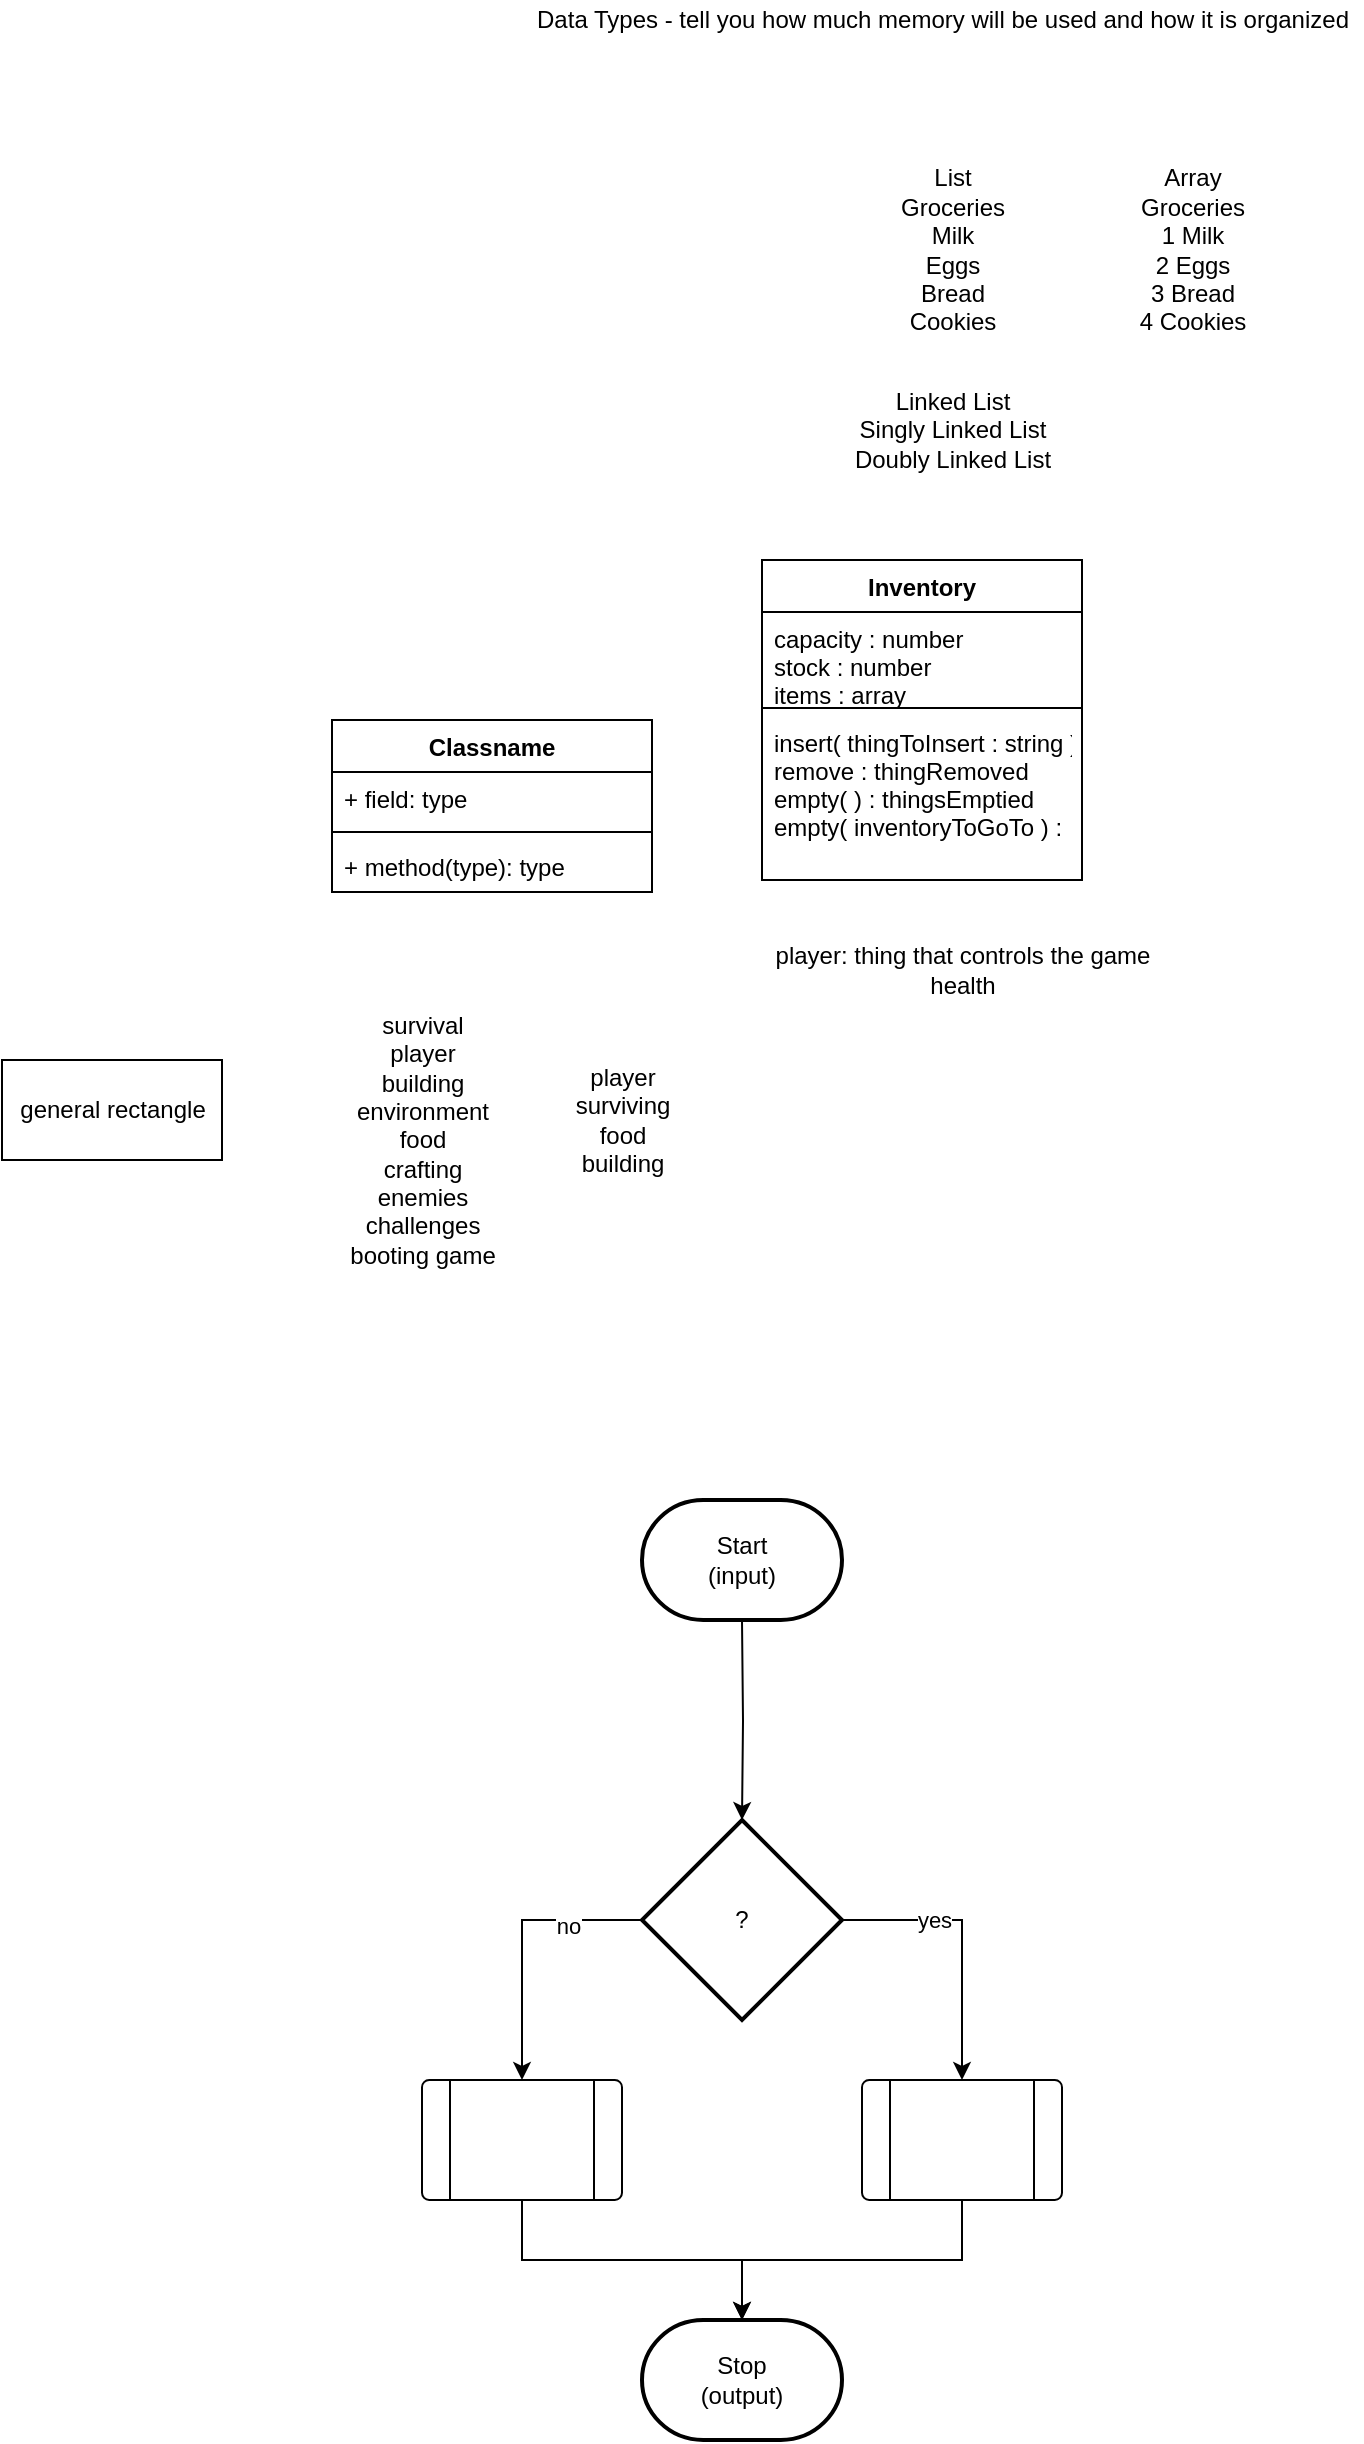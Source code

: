 <mxfile version="13.6.9" type="github">
  <diagram id="5D8qNTRdmMwEj9FWk4MJ" name="Page-1">
    <mxGraphModel dx="402" dy="1851" grid="1" gridSize="10" guides="1" tooltips="1" connect="1" arrows="1" fold="1" page="1" pageScale="1" pageWidth="850" pageHeight="1100" math="0" shadow="0">
      <root>
        <mxCell id="0" />
        <mxCell id="1" parent="0" />
        <mxCell id="MEVf47uuEOEAfszPCme5-1" value="general rectangle" style="html=1;" parent="1" vertex="1">
          <mxGeometry x="100" y="340" width="110" height="50" as="geometry" />
        </mxCell>
        <mxCell id="P3mPxScj2Zqd-la4n4Jk-1" value="survival&lt;br&gt;player&lt;br&gt;building&lt;br&gt;environment&lt;br&gt;food&lt;br&gt;crafting&lt;br&gt;enemies&lt;br&gt;challenges&lt;br&gt;booting game" style="text;html=1;align=center;verticalAlign=middle;resizable=0;points=[];autosize=1;" vertex="1" parent="1">
          <mxGeometry x="265" y="315" width="90" height="130" as="geometry" />
        </mxCell>
        <mxCell id="MEVf47uuEOEAfszPCme5-2" value="Classname" style="swimlane;fontStyle=1;align=center;verticalAlign=top;childLayout=stackLayout;horizontal=1;startSize=26;horizontalStack=0;resizeParent=1;resizeParentMax=0;resizeLast=0;collapsible=1;marginBottom=0;" parent="1" vertex="1">
          <mxGeometry x="265" y="170" width="160" height="86" as="geometry" />
        </mxCell>
        <mxCell id="MEVf47uuEOEAfszPCme5-3" value="+ field: type" style="text;strokeColor=none;fillColor=none;align=left;verticalAlign=top;spacingLeft=4;spacingRight=4;overflow=hidden;rotatable=0;points=[[0,0.5],[1,0.5]];portConstraint=eastwest;" parent="MEVf47uuEOEAfszPCme5-2" vertex="1">
          <mxGeometry y="26" width="160" height="26" as="geometry" />
        </mxCell>
        <mxCell id="MEVf47uuEOEAfszPCme5-4" value="" style="line;strokeWidth=1;fillColor=none;align=left;verticalAlign=middle;spacingTop=-1;spacingLeft=3;spacingRight=3;rotatable=0;labelPosition=right;points=[];portConstraint=eastwest;" parent="MEVf47uuEOEAfszPCme5-2" vertex="1">
          <mxGeometry y="52" width="160" height="8" as="geometry" />
        </mxCell>
        <mxCell id="MEVf47uuEOEAfszPCme5-5" value="+ method(type): type" style="text;strokeColor=none;fillColor=none;align=left;verticalAlign=top;spacingLeft=4;spacingRight=4;overflow=hidden;rotatable=0;points=[[0,0.5],[1,0.5]];portConstraint=eastwest;" parent="MEVf47uuEOEAfszPCme5-2" vertex="1">
          <mxGeometry y="60" width="160" height="26" as="geometry" />
        </mxCell>
        <mxCell id="P3mPxScj2Zqd-la4n4Jk-2" value="player&lt;br&gt;surviving&lt;br&gt;food&lt;br&gt;building" style="text;html=1;align=center;verticalAlign=middle;resizable=0;points=[];autosize=1;" vertex="1" parent="1">
          <mxGeometry x="380" y="340" width="60" height="60" as="geometry" />
        </mxCell>
        <mxCell id="P3mPxScj2Zqd-la4n4Jk-3" value="player: thing that controls the game&lt;br&gt;health&lt;br&gt;" style="text;html=1;align=center;verticalAlign=middle;resizable=0;points=[];autosize=1;" vertex="1" parent="1">
          <mxGeometry x="480" y="280" width="200" height="30" as="geometry" />
        </mxCell>
        <mxCell id="P3mPxScj2Zqd-la4n4Jk-4" value="Inventory" style="swimlane;fontStyle=1;align=center;verticalAlign=top;childLayout=stackLayout;horizontal=1;startSize=26;horizontalStack=0;resizeParent=1;resizeParentMax=0;resizeLast=0;collapsible=1;marginBottom=0;" vertex="1" parent="1">
          <mxGeometry x="480" y="90" width="160" height="160" as="geometry" />
        </mxCell>
        <mxCell id="P3mPxScj2Zqd-la4n4Jk-5" value="capacity : number&#xa;stock : number&#xa;items : array&#xa;" style="text;strokeColor=none;fillColor=none;align=left;verticalAlign=top;spacingLeft=4;spacingRight=4;overflow=hidden;rotatable=0;points=[[0,0.5],[1,0.5]];portConstraint=eastwest;" vertex="1" parent="P3mPxScj2Zqd-la4n4Jk-4">
          <mxGeometry y="26" width="160" height="44" as="geometry" />
        </mxCell>
        <mxCell id="P3mPxScj2Zqd-la4n4Jk-6" value="" style="line;strokeWidth=1;fillColor=none;align=left;verticalAlign=middle;spacingTop=-1;spacingLeft=3;spacingRight=3;rotatable=0;labelPosition=right;points=[];portConstraint=eastwest;" vertex="1" parent="P3mPxScj2Zqd-la4n4Jk-4">
          <mxGeometry y="70" width="160" height="8" as="geometry" />
        </mxCell>
        <mxCell id="P3mPxScj2Zqd-la4n4Jk-7" value="insert( thingToInsert : string )&#xa;remove : thingRemoved&#xa;empty( ) : thingsEmptied&#xa;empty( inventoryToGoTo ) : " style="text;strokeColor=none;fillColor=none;align=left;verticalAlign=top;spacingLeft=4;spacingRight=4;overflow=hidden;rotatable=0;points=[[0,0.5],[1,0.5]];portConstraint=eastwest;" vertex="1" parent="P3mPxScj2Zqd-la4n4Jk-4">
          <mxGeometry y="78" width="160" height="82" as="geometry" />
        </mxCell>
        <mxCell id="P3mPxScj2Zqd-la4n4Jk-10" style="edgeStyle=orthogonalEdgeStyle;rounded=0;orthogonalLoop=1;jettySize=auto;html=1;exitX=0.5;exitY=1;exitDx=0;exitDy=0;exitPerimeter=0;entryX=0.5;entryY=0;entryDx=0;entryDy=0;entryPerimeter=0;" edge="1" parent="1" target="P3mPxScj2Zqd-la4n4Jk-9">
          <mxGeometry relative="1" as="geometry">
            <mxPoint x="470" y="620" as="sourcePoint" />
            <mxPoint x="470" y="700" as="targetPoint" />
            <Array as="points" />
          </mxGeometry>
        </mxCell>
        <mxCell id="P3mPxScj2Zqd-la4n4Jk-13" style="edgeStyle=orthogonalEdgeStyle;rounded=0;orthogonalLoop=1;jettySize=auto;html=1;exitX=0;exitY=0.5;exitDx=0;exitDy=0;exitPerimeter=0;entryX=0.5;entryY=0;entryDx=0;entryDy=0;" edge="1" parent="1" source="P3mPxScj2Zqd-la4n4Jk-9" target="P3mPxScj2Zqd-la4n4Jk-11">
          <mxGeometry relative="1" as="geometry" />
        </mxCell>
        <mxCell id="P3mPxScj2Zqd-la4n4Jk-16" value="no" style="edgeLabel;html=1;align=center;verticalAlign=middle;resizable=0;points=[];" vertex="1" connectable="0" parent="P3mPxScj2Zqd-la4n4Jk-13">
          <mxGeometry x="-0.471" y="3" relative="1" as="geometry">
            <mxPoint as="offset" />
          </mxGeometry>
        </mxCell>
        <mxCell id="P3mPxScj2Zqd-la4n4Jk-14" style="edgeStyle=orthogonalEdgeStyle;rounded=0;orthogonalLoop=1;jettySize=auto;html=1;exitX=1;exitY=0.5;exitDx=0;exitDy=0;exitPerimeter=0;entryX=0.5;entryY=0;entryDx=0;entryDy=0;" edge="1" parent="1" source="P3mPxScj2Zqd-la4n4Jk-9" target="P3mPxScj2Zqd-la4n4Jk-12">
          <mxGeometry relative="1" as="geometry" />
        </mxCell>
        <mxCell id="P3mPxScj2Zqd-la4n4Jk-15" value="yes" style="edgeLabel;html=1;align=center;verticalAlign=middle;resizable=0;points=[];" vertex="1" connectable="0" parent="P3mPxScj2Zqd-la4n4Jk-14">
          <mxGeometry x="-0.343" relative="1" as="geometry">
            <mxPoint as="offset" />
          </mxGeometry>
        </mxCell>
        <mxCell id="P3mPxScj2Zqd-la4n4Jk-9" value="?" style="strokeWidth=2;html=1;shape=mxgraph.flowchart.decision;whiteSpace=wrap;" vertex="1" parent="1">
          <mxGeometry x="420" y="720" width="100" height="100" as="geometry" />
        </mxCell>
        <mxCell id="P3mPxScj2Zqd-la4n4Jk-19" style="edgeStyle=orthogonalEdgeStyle;rounded=0;orthogonalLoop=1;jettySize=auto;html=1;exitX=0.5;exitY=1;exitDx=0;exitDy=0;entryX=0.5;entryY=0;entryDx=0;entryDy=0;entryPerimeter=0;" edge="1" parent="1" source="P3mPxScj2Zqd-la4n4Jk-11" target="P3mPxScj2Zqd-la4n4Jk-18">
          <mxGeometry relative="1" as="geometry" />
        </mxCell>
        <mxCell id="P3mPxScj2Zqd-la4n4Jk-11" value="" style="verticalLabelPosition=bottom;verticalAlign=top;html=1;shape=process;whiteSpace=wrap;rounded=1;size=0.14;arcSize=6;" vertex="1" parent="1">
          <mxGeometry x="310" y="850" width="100" height="60" as="geometry" />
        </mxCell>
        <mxCell id="P3mPxScj2Zqd-la4n4Jk-21" style="edgeStyle=orthogonalEdgeStyle;rounded=0;orthogonalLoop=1;jettySize=auto;html=1;exitX=0.5;exitY=1;exitDx=0;exitDy=0;entryX=0.5;entryY=0;entryDx=0;entryDy=0;entryPerimeter=0;" edge="1" parent="1" source="P3mPxScj2Zqd-la4n4Jk-12" target="P3mPxScj2Zqd-la4n4Jk-18">
          <mxGeometry relative="1" as="geometry" />
        </mxCell>
        <mxCell id="P3mPxScj2Zqd-la4n4Jk-12" value="" style="verticalLabelPosition=bottom;verticalAlign=top;html=1;shape=process;whiteSpace=wrap;rounded=1;size=0.14;arcSize=6;" vertex="1" parent="1">
          <mxGeometry x="530" y="850" width="100" height="60" as="geometry" />
        </mxCell>
        <mxCell id="P3mPxScj2Zqd-la4n4Jk-17" value="Start&lt;br&gt;(input)" style="strokeWidth=2;html=1;shape=mxgraph.flowchart.terminator;whiteSpace=wrap;" vertex="1" parent="1">
          <mxGeometry x="420" y="560" width="100" height="60" as="geometry" />
        </mxCell>
        <mxCell id="P3mPxScj2Zqd-la4n4Jk-18" value="Stop&lt;br&gt;(output)" style="strokeWidth=2;html=1;shape=mxgraph.flowchart.terminator;whiteSpace=wrap;" vertex="1" parent="1">
          <mxGeometry x="420" y="970" width="100" height="60" as="geometry" />
        </mxCell>
        <mxCell id="P3mPxScj2Zqd-la4n4Jk-22" value="List&lt;br&gt;Groceries&lt;br&gt;Milk&lt;br&gt;Eggs&lt;br&gt;Bread&lt;br&gt;Cookies" style="text;html=1;align=center;verticalAlign=middle;resizable=0;points=[];autosize=1;" vertex="1" parent="1">
          <mxGeometry x="540" y="-110" width="70" height="90" as="geometry" />
        </mxCell>
        <mxCell id="P3mPxScj2Zqd-la4n4Jk-23" value="Array&lt;br&gt;Groceries&lt;br&gt;1 Milk&lt;br&gt;2 Eggs&lt;br&gt;3 Bread&lt;br&gt;4 Cookies" style="text;html=1;align=center;verticalAlign=middle;resizable=0;points=[];autosize=1;" vertex="1" parent="1">
          <mxGeometry x="660" y="-110" width="70" height="90" as="geometry" />
        </mxCell>
        <mxCell id="P3mPxScj2Zqd-la4n4Jk-24" value="Linked List&lt;br&gt;Singly Linked List&lt;br&gt;Doubly Linked List" style="text;html=1;align=center;verticalAlign=middle;resizable=0;points=[];autosize=1;" vertex="1" parent="1">
          <mxGeometry x="520" width="110" height="50" as="geometry" />
        </mxCell>
        <mxCell id="P3mPxScj2Zqd-la4n4Jk-25" value="Data Types - tell you how much memory will be used and how it is organized" style="text;html=1;align=center;verticalAlign=middle;resizable=0;points=[];autosize=1;" vertex="1" parent="1">
          <mxGeometry x="360" y="-190" width="420" height="20" as="geometry" />
        </mxCell>
      </root>
    </mxGraphModel>
  </diagram>
</mxfile>
